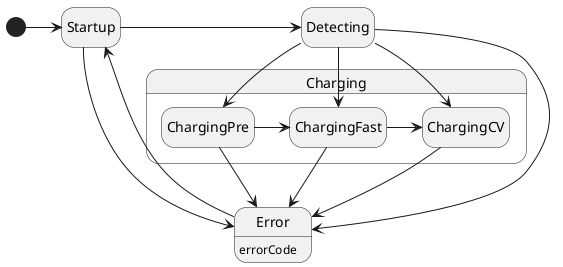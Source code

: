 @startuml

hide empty description

[*] -> Startup

Startup -> Detecting

state Charging {
ChargingPre -> ChargingFast

ChargingFast -> ChargingCV
}

Detecting --> ChargingPre
Detecting --> ChargingFast
Detecting --> ChargingCV

Error : errorCode
ChargingPre --> Error
ChargingFast --> Error
ChargingCV --> Error

Detecting --> Error

Startup --> Error
Error --> Startup





@enduml